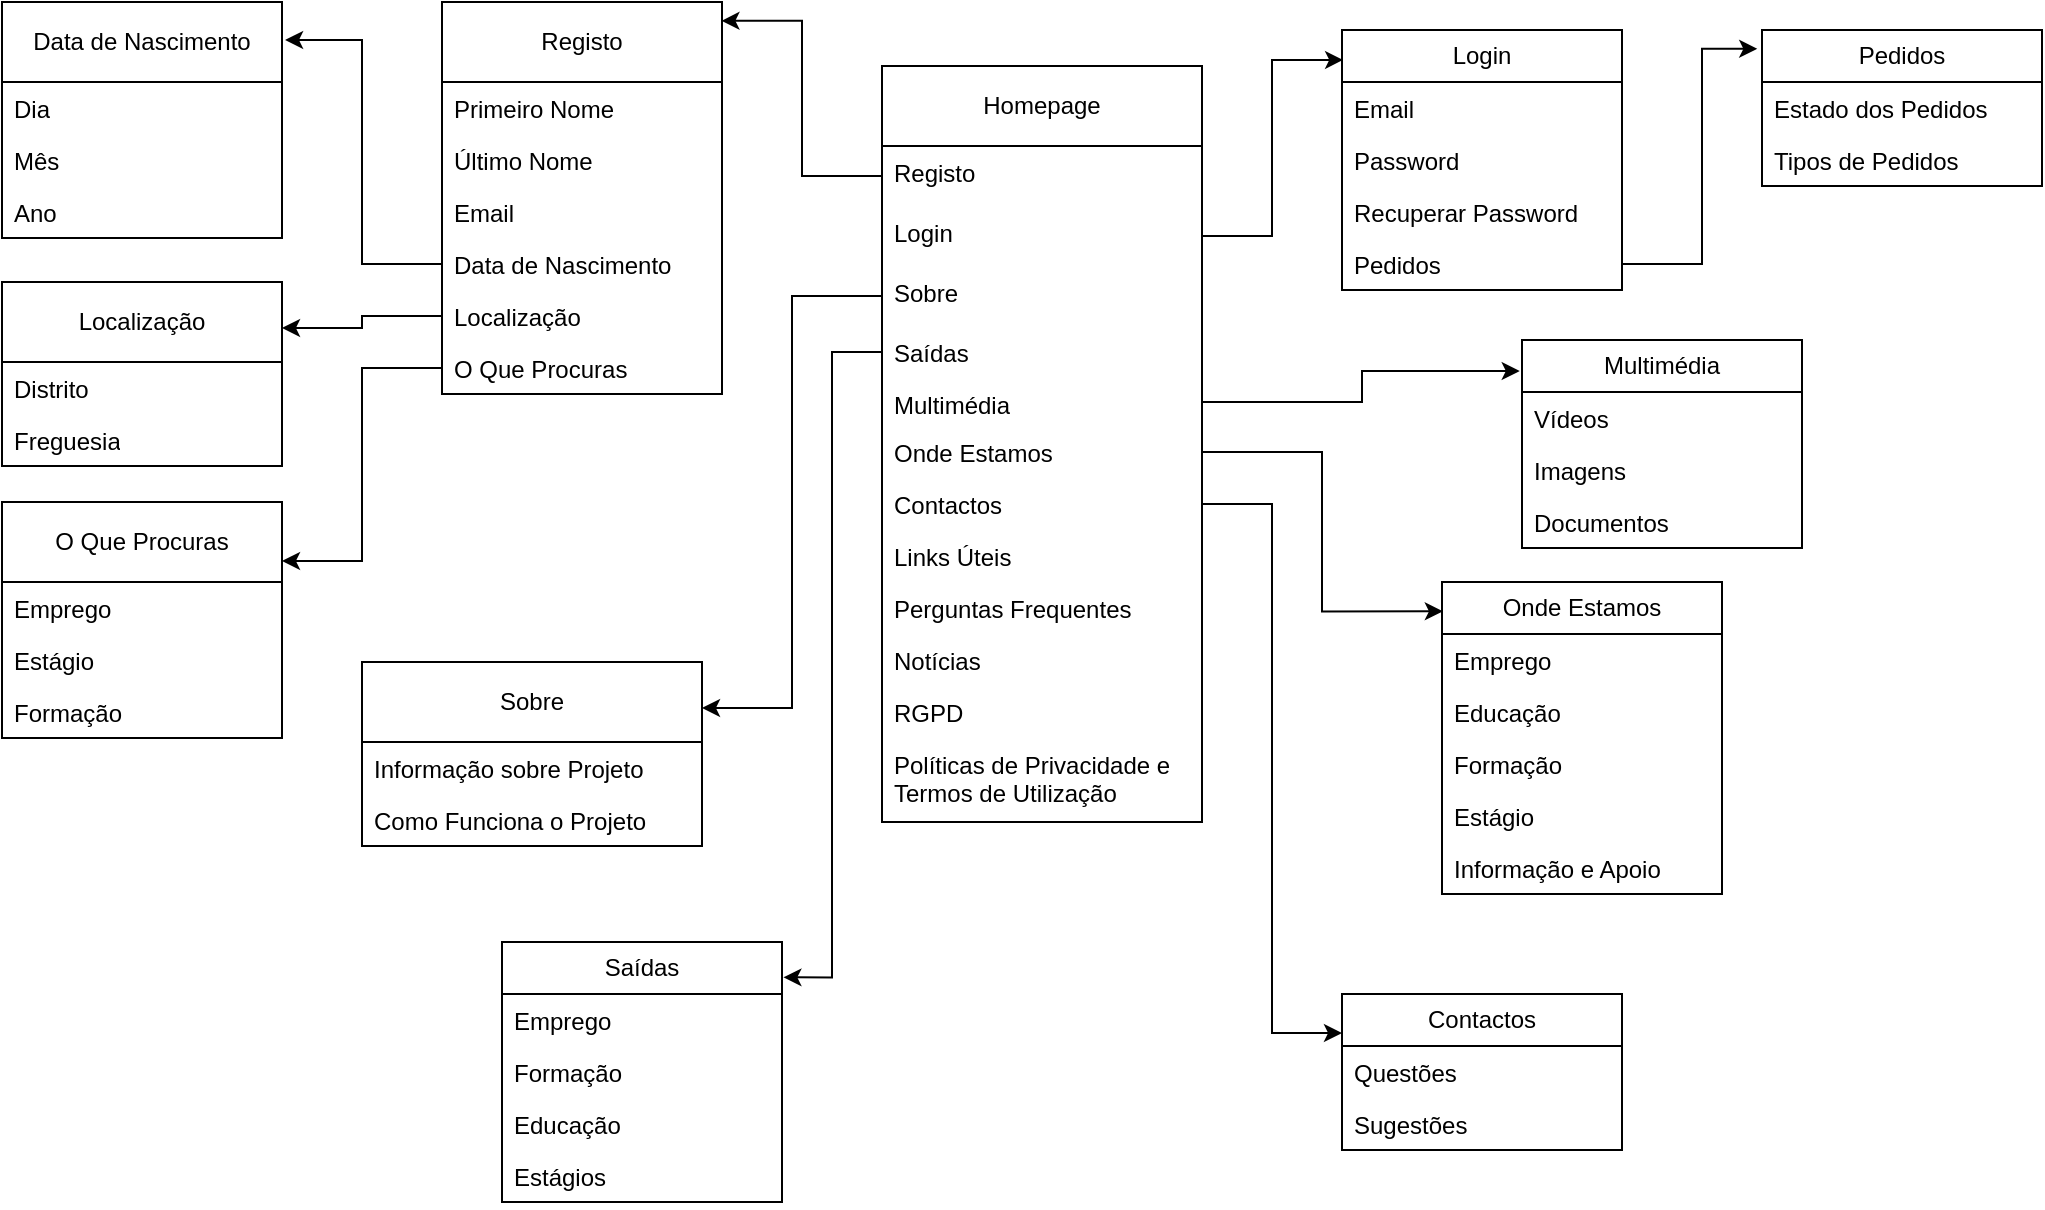 <mxfile version="24.2.2" type="device">
  <diagram id="C5RBs43oDa-KdzZeNtuy" name="Page-1">
    <mxGraphModel dx="1196" dy="687" grid="1" gridSize="10" guides="1" tooltips="1" connect="1" arrows="1" fold="1" page="1" pageScale="1" pageWidth="827" pageHeight="1169" math="0" shadow="0">
      <root>
        <mxCell id="WIyWlLk6GJQsqaUBKTNV-0" />
        <mxCell id="WIyWlLk6GJQsqaUBKTNV-1" parent="WIyWlLk6GJQsqaUBKTNV-0" />
        <mxCell id="FEOYF0htjdDyU6gz008k-0" value="Homepage" style="swimlane;fontStyle=0;childLayout=stackLayout;horizontal=1;startSize=40;fillColor=none;horizontalStack=0;resizeParent=1;resizeParentMax=0;resizeLast=0;collapsible=1;marginBottom=0;whiteSpace=wrap;html=1;" vertex="1" parent="WIyWlLk6GJQsqaUBKTNV-1">
          <mxGeometry x="480" y="72" width="160" height="378" as="geometry" />
        </mxCell>
        <mxCell id="FEOYF0htjdDyU6gz008k-1" value="Registo" style="text;strokeColor=none;fillColor=none;align=left;verticalAlign=top;spacingLeft=4;spacingRight=4;overflow=hidden;rotatable=0;points=[[0,0.5],[1,0.5]];portConstraint=eastwest;whiteSpace=wrap;html=1;" vertex="1" parent="FEOYF0htjdDyU6gz008k-0">
          <mxGeometry y="40" width="160" height="30" as="geometry" />
        </mxCell>
        <mxCell id="FEOYF0htjdDyU6gz008k-2" value="Login" style="text;strokeColor=none;fillColor=none;align=left;verticalAlign=top;spacingLeft=4;spacingRight=4;overflow=hidden;rotatable=0;points=[[0,0.5],[1,0.5]];portConstraint=eastwest;whiteSpace=wrap;html=1;" vertex="1" parent="FEOYF0htjdDyU6gz008k-0">
          <mxGeometry y="70" width="160" height="30" as="geometry" />
        </mxCell>
        <mxCell id="FEOYF0htjdDyU6gz008k-3" value="Sobre" style="text;strokeColor=none;fillColor=none;align=left;verticalAlign=top;spacingLeft=4;spacingRight=4;overflow=hidden;rotatable=0;points=[[0,0.5],[1,0.5]];portConstraint=eastwest;whiteSpace=wrap;html=1;" vertex="1" parent="FEOYF0htjdDyU6gz008k-0">
          <mxGeometry y="100" width="160" height="30" as="geometry" />
        </mxCell>
        <mxCell id="FEOYF0htjdDyU6gz008k-4" value="Saídas" style="text;strokeColor=none;fillColor=none;align=left;verticalAlign=top;spacingLeft=4;spacingRight=4;overflow=hidden;rotatable=0;points=[[0,0.5],[1,0.5]];portConstraint=eastwest;whiteSpace=wrap;html=1;" vertex="1" parent="FEOYF0htjdDyU6gz008k-0">
          <mxGeometry y="130" width="160" height="26" as="geometry" />
        </mxCell>
        <mxCell id="FEOYF0htjdDyU6gz008k-5" value="Multimédia" style="text;strokeColor=none;fillColor=none;align=left;verticalAlign=top;spacingLeft=4;spacingRight=4;overflow=hidden;rotatable=0;points=[[0,0.5],[1,0.5]];portConstraint=eastwest;whiteSpace=wrap;html=1;" vertex="1" parent="FEOYF0htjdDyU6gz008k-0">
          <mxGeometry y="156" width="160" height="24" as="geometry" />
        </mxCell>
        <mxCell id="FEOYF0htjdDyU6gz008k-6" value="Onde Estamos" style="text;strokeColor=none;fillColor=none;align=left;verticalAlign=top;spacingLeft=4;spacingRight=4;overflow=hidden;rotatable=0;points=[[0,0.5],[1,0.5]];portConstraint=eastwest;whiteSpace=wrap;html=1;" vertex="1" parent="FEOYF0htjdDyU6gz008k-0">
          <mxGeometry y="180" width="160" height="26" as="geometry" />
        </mxCell>
        <mxCell id="FEOYF0htjdDyU6gz008k-7" value="Contactos" style="text;strokeColor=none;fillColor=none;align=left;verticalAlign=top;spacingLeft=4;spacingRight=4;overflow=hidden;rotatable=0;points=[[0,0.5],[1,0.5]];portConstraint=eastwest;whiteSpace=wrap;html=1;" vertex="1" parent="FEOYF0htjdDyU6gz008k-0">
          <mxGeometry y="206" width="160" height="26" as="geometry" />
        </mxCell>
        <mxCell id="FEOYF0htjdDyU6gz008k-9" value="Links Úteis" style="text;strokeColor=none;fillColor=none;align=left;verticalAlign=top;spacingLeft=4;spacingRight=4;overflow=hidden;rotatable=0;points=[[0,0.5],[1,0.5]];portConstraint=eastwest;whiteSpace=wrap;html=1;" vertex="1" parent="FEOYF0htjdDyU6gz008k-0">
          <mxGeometry y="232" width="160" height="26" as="geometry" />
        </mxCell>
        <mxCell id="FEOYF0htjdDyU6gz008k-10" value="Perguntas Frequentes" style="text;strokeColor=none;fillColor=none;align=left;verticalAlign=top;spacingLeft=4;spacingRight=4;overflow=hidden;rotatable=0;points=[[0,0.5],[1,0.5]];portConstraint=eastwest;whiteSpace=wrap;html=1;" vertex="1" parent="FEOYF0htjdDyU6gz008k-0">
          <mxGeometry y="258" width="160" height="26" as="geometry" />
        </mxCell>
        <mxCell id="FEOYF0htjdDyU6gz008k-8" value="Notícias" style="text;strokeColor=none;fillColor=none;align=left;verticalAlign=top;spacingLeft=4;spacingRight=4;overflow=hidden;rotatable=0;points=[[0,0.5],[1,0.5]];portConstraint=eastwest;whiteSpace=wrap;html=1;" vertex="1" parent="FEOYF0htjdDyU6gz008k-0">
          <mxGeometry y="284" width="160" height="26" as="geometry" />
        </mxCell>
        <mxCell id="FEOYF0htjdDyU6gz008k-11" value="RGPD" style="text;strokeColor=none;fillColor=none;align=left;verticalAlign=top;spacingLeft=4;spacingRight=4;overflow=hidden;rotatable=0;points=[[0,0.5],[1,0.5]];portConstraint=eastwest;whiteSpace=wrap;html=1;" vertex="1" parent="FEOYF0htjdDyU6gz008k-0">
          <mxGeometry y="310" width="160" height="26" as="geometry" />
        </mxCell>
        <mxCell id="FEOYF0htjdDyU6gz008k-12" value="Políticas de Privacidade e Termos de Utilização" style="text;strokeColor=none;fillColor=none;align=left;verticalAlign=top;spacingLeft=4;spacingRight=4;overflow=hidden;rotatable=0;points=[[0,0.5],[1,0.5]];portConstraint=eastwest;whiteSpace=wrap;html=1;" vertex="1" parent="FEOYF0htjdDyU6gz008k-0">
          <mxGeometry y="336" width="160" height="42" as="geometry" />
        </mxCell>
        <mxCell id="FEOYF0htjdDyU6gz008k-13" value="Registo" style="swimlane;fontStyle=0;childLayout=stackLayout;horizontal=1;startSize=40;fillColor=none;horizontalStack=0;resizeParent=1;resizeParentMax=0;resizeLast=0;collapsible=1;marginBottom=0;whiteSpace=wrap;html=1;" vertex="1" parent="WIyWlLk6GJQsqaUBKTNV-1">
          <mxGeometry x="260" y="40" width="140" height="196" as="geometry" />
        </mxCell>
        <mxCell id="FEOYF0htjdDyU6gz008k-14" value="Primeiro Nome" style="text;strokeColor=none;fillColor=none;align=left;verticalAlign=top;spacingLeft=4;spacingRight=4;overflow=hidden;rotatable=0;points=[[0,0.5],[1,0.5]];portConstraint=eastwest;whiteSpace=wrap;html=1;" vertex="1" parent="FEOYF0htjdDyU6gz008k-13">
          <mxGeometry y="40" width="140" height="26" as="geometry" />
        </mxCell>
        <mxCell id="FEOYF0htjdDyU6gz008k-15" value="Último Nome&lt;span style=&quot;white-space: pre;&quot;&gt;&#x9;&lt;/span&gt;" style="text;strokeColor=none;fillColor=none;align=left;verticalAlign=top;spacingLeft=4;spacingRight=4;overflow=hidden;rotatable=0;points=[[0,0.5],[1,0.5]];portConstraint=eastwest;whiteSpace=wrap;html=1;" vertex="1" parent="FEOYF0htjdDyU6gz008k-13">
          <mxGeometry y="66" width="140" height="26" as="geometry" />
        </mxCell>
        <mxCell id="FEOYF0htjdDyU6gz008k-16" value="Email" style="text;strokeColor=none;fillColor=none;align=left;verticalAlign=top;spacingLeft=4;spacingRight=4;overflow=hidden;rotatable=0;points=[[0,0.5],[1,0.5]];portConstraint=eastwest;whiteSpace=wrap;html=1;" vertex="1" parent="FEOYF0htjdDyU6gz008k-13">
          <mxGeometry y="92" width="140" height="26" as="geometry" />
        </mxCell>
        <mxCell id="FEOYF0htjdDyU6gz008k-28" value="Data de Nascimento" style="text;strokeColor=none;fillColor=none;align=left;verticalAlign=top;spacingLeft=4;spacingRight=4;overflow=hidden;rotatable=0;points=[[0,0.5],[1,0.5]];portConstraint=eastwest;whiteSpace=wrap;html=1;" vertex="1" parent="FEOYF0htjdDyU6gz008k-13">
          <mxGeometry y="118" width="140" height="26" as="geometry" />
        </mxCell>
        <mxCell id="FEOYF0htjdDyU6gz008k-18" value="Localização" style="text;strokeColor=none;fillColor=none;align=left;verticalAlign=top;spacingLeft=4;spacingRight=4;overflow=hidden;rotatable=0;points=[[0,0.5],[1,0.5]];portConstraint=eastwest;whiteSpace=wrap;html=1;" vertex="1" parent="FEOYF0htjdDyU6gz008k-13">
          <mxGeometry y="144" width="140" height="26" as="geometry" />
        </mxCell>
        <mxCell id="FEOYF0htjdDyU6gz008k-19" value="O Que Procuras" style="text;strokeColor=none;fillColor=none;align=left;verticalAlign=top;spacingLeft=4;spacingRight=4;overflow=hidden;rotatable=0;points=[[0,0.5],[1,0.5]];portConstraint=eastwest;whiteSpace=wrap;html=1;" vertex="1" parent="FEOYF0htjdDyU6gz008k-13">
          <mxGeometry y="170" width="140" height="26" as="geometry" />
        </mxCell>
        <mxCell id="FEOYF0htjdDyU6gz008k-20" value="Localização" style="swimlane;fontStyle=0;childLayout=stackLayout;horizontal=1;startSize=40;fillColor=none;horizontalStack=0;resizeParent=1;resizeParentMax=0;resizeLast=0;collapsible=1;marginBottom=0;whiteSpace=wrap;html=1;" vertex="1" parent="WIyWlLk6GJQsqaUBKTNV-1">
          <mxGeometry x="40" y="180" width="140" height="92" as="geometry" />
        </mxCell>
        <mxCell id="FEOYF0htjdDyU6gz008k-21" value="Distrito" style="text;strokeColor=none;fillColor=none;align=left;verticalAlign=top;spacingLeft=4;spacingRight=4;overflow=hidden;rotatable=0;points=[[0,0.5],[1,0.5]];portConstraint=eastwest;whiteSpace=wrap;html=1;" vertex="1" parent="FEOYF0htjdDyU6gz008k-20">
          <mxGeometry y="40" width="140" height="26" as="geometry" />
        </mxCell>
        <mxCell id="FEOYF0htjdDyU6gz008k-22" value="Freguesia" style="text;strokeColor=none;fillColor=none;align=left;verticalAlign=top;spacingLeft=4;spacingRight=4;overflow=hidden;rotatable=0;points=[[0,0.5],[1,0.5]];portConstraint=eastwest;whiteSpace=wrap;html=1;" vertex="1" parent="FEOYF0htjdDyU6gz008k-20">
          <mxGeometry y="66" width="140" height="26" as="geometry" />
        </mxCell>
        <mxCell id="FEOYF0htjdDyU6gz008k-24" value="O Que Procuras" style="swimlane;fontStyle=0;childLayout=stackLayout;horizontal=1;startSize=40;fillColor=none;horizontalStack=0;resizeParent=1;resizeParentMax=0;resizeLast=0;collapsible=1;marginBottom=0;whiteSpace=wrap;html=1;" vertex="1" parent="WIyWlLk6GJQsqaUBKTNV-1">
          <mxGeometry x="40" y="290" width="140" height="118" as="geometry" />
        </mxCell>
        <mxCell id="FEOYF0htjdDyU6gz008k-25" value="Emprego" style="text;strokeColor=none;fillColor=none;align=left;verticalAlign=top;spacingLeft=4;spacingRight=4;overflow=hidden;rotatable=0;points=[[0,0.5],[1,0.5]];portConstraint=eastwest;whiteSpace=wrap;html=1;" vertex="1" parent="FEOYF0htjdDyU6gz008k-24">
          <mxGeometry y="40" width="140" height="26" as="geometry" />
        </mxCell>
        <mxCell id="FEOYF0htjdDyU6gz008k-26" value="Estágio" style="text;strokeColor=none;fillColor=none;align=left;verticalAlign=top;spacingLeft=4;spacingRight=4;overflow=hidden;rotatable=0;points=[[0,0.5],[1,0.5]];portConstraint=eastwest;whiteSpace=wrap;html=1;" vertex="1" parent="FEOYF0htjdDyU6gz008k-24">
          <mxGeometry y="66" width="140" height="26" as="geometry" />
        </mxCell>
        <mxCell id="FEOYF0htjdDyU6gz008k-27" value="Formação" style="text;strokeColor=none;fillColor=none;align=left;verticalAlign=top;spacingLeft=4;spacingRight=4;overflow=hidden;rotatable=0;points=[[0,0.5],[1,0.5]];portConstraint=eastwest;whiteSpace=wrap;html=1;" vertex="1" parent="FEOYF0htjdDyU6gz008k-24">
          <mxGeometry y="92" width="140" height="26" as="geometry" />
        </mxCell>
        <mxCell id="FEOYF0htjdDyU6gz008k-29" value="Data de Nascimento" style="swimlane;fontStyle=0;childLayout=stackLayout;horizontal=1;startSize=40;fillColor=none;horizontalStack=0;resizeParent=1;resizeParentMax=0;resizeLast=0;collapsible=1;marginBottom=0;whiteSpace=wrap;html=1;" vertex="1" parent="WIyWlLk6GJQsqaUBKTNV-1">
          <mxGeometry x="40" y="40" width="140" height="118" as="geometry" />
        </mxCell>
        <mxCell id="FEOYF0htjdDyU6gz008k-30" value="Dia" style="text;strokeColor=none;fillColor=none;align=left;verticalAlign=top;spacingLeft=4;spacingRight=4;overflow=hidden;rotatable=0;points=[[0,0.5],[1,0.5]];portConstraint=eastwest;whiteSpace=wrap;html=1;" vertex="1" parent="FEOYF0htjdDyU6gz008k-29">
          <mxGeometry y="40" width="140" height="26" as="geometry" />
        </mxCell>
        <mxCell id="FEOYF0htjdDyU6gz008k-31" value="Mês" style="text;strokeColor=none;fillColor=none;align=left;verticalAlign=top;spacingLeft=4;spacingRight=4;overflow=hidden;rotatable=0;points=[[0,0.5],[1,0.5]];portConstraint=eastwest;whiteSpace=wrap;html=1;" vertex="1" parent="FEOYF0htjdDyU6gz008k-29">
          <mxGeometry y="66" width="140" height="26" as="geometry" />
        </mxCell>
        <mxCell id="FEOYF0htjdDyU6gz008k-32" value="Ano" style="text;strokeColor=none;fillColor=none;align=left;verticalAlign=top;spacingLeft=4;spacingRight=4;overflow=hidden;rotatable=0;points=[[0,0.5],[1,0.5]];portConstraint=eastwest;whiteSpace=wrap;html=1;" vertex="1" parent="FEOYF0htjdDyU6gz008k-29">
          <mxGeometry y="92" width="140" height="26" as="geometry" />
        </mxCell>
        <mxCell id="FEOYF0htjdDyU6gz008k-33" value="Login" style="swimlane;fontStyle=0;childLayout=stackLayout;horizontal=1;startSize=26;fillColor=none;horizontalStack=0;resizeParent=1;resizeParentMax=0;resizeLast=0;collapsible=1;marginBottom=0;whiteSpace=wrap;html=1;" vertex="1" parent="WIyWlLk6GJQsqaUBKTNV-1">
          <mxGeometry x="710" y="54" width="140" height="130" as="geometry" />
        </mxCell>
        <mxCell id="FEOYF0htjdDyU6gz008k-34" value="Email" style="text;strokeColor=none;fillColor=none;align=left;verticalAlign=top;spacingLeft=4;spacingRight=4;overflow=hidden;rotatable=0;points=[[0,0.5],[1,0.5]];portConstraint=eastwest;whiteSpace=wrap;html=1;" vertex="1" parent="FEOYF0htjdDyU6gz008k-33">
          <mxGeometry y="26" width="140" height="26" as="geometry" />
        </mxCell>
        <mxCell id="FEOYF0htjdDyU6gz008k-50" value="Password" style="text;strokeColor=none;fillColor=none;align=left;verticalAlign=top;spacingLeft=4;spacingRight=4;overflow=hidden;rotatable=0;points=[[0,0.5],[1,0.5]];portConstraint=eastwest;whiteSpace=wrap;html=1;" vertex="1" parent="FEOYF0htjdDyU6gz008k-33">
          <mxGeometry y="52" width="140" height="26" as="geometry" />
        </mxCell>
        <mxCell id="FEOYF0htjdDyU6gz008k-35" value="Recuperar Password" style="text;strokeColor=none;fillColor=none;align=left;verticalAlign=top;spacingLeft=4;spacingRight=4;overflow=hidden;rotatable=0;points=[[0,0.5],[1,0.5]];portConstraint=eastwest;whiteSpace=wrap;html=1;" vertex="1" parent="FEOYF0htjdDyU6gz008k-33">
          <mxGeometry y="78" width="140" height="26" as="geometry" />
        </mxCell>
        <mxCell id="FEOYF0htjdDyU6gz008k-36" value="Pedidos" style="text;strokeColor=none;fillColor=none;align=left;verticalAlign=top;spacingLeft=4;spacingRight=4;overflow=hidden;rotatable=0;points=[[0,0.5],[1,0.5]];portConstraint=eastwest;whiteSpace=wrap;html=1;" vertex="1" parent="FEOYF0htjdDyU6gz008k-33">
          <mxGeometry y="104" width="140" height="26" as="geometry" />
        </mxCell>
        <mxCell id="FEOYF0htjdDyU6gz008k-42" value="Sobre" style="swimlane;fontStyle=0;childLayout=stackLayout;horizontal=1;startSize=40;fillColor=none;horizontalStack=0;resizeParent=1;resizeParentMax=0;resizeLast=0;collapsible=1;marginBottom=0;whiteSpace=wrap;html=1;" vertex="1" parent="WIyWlLk6GJQsqaUBKTNV-1">
          <mxGeometry x="220" y="370" width="170" height="92" as="geometry" />
        </mxCell>
        <mxCell id="FEOYF0htjdDyU6gz008k-43" value="Informação sobre Projeto" style="text;strokeColor=none;fillColor=none;align=left;verticalAlign=top;spacingLeft=4;spacingRight=4;overflow=hidden;rotatable=0;points=[[0,0.5],[1,0.5]];portConstraint=eastwest;whiteSpace=wrap;html=1;" vertex="1" parent="FEOYF0htjdDyU6gz008k-42">
          <mxGeometry y="40" width="170" height="26" as="geometry" />
        </mxCell>
        <mxCell id="FEOYF0htjdDyU6gz008k-44" value="Como Funciona o Projeto" style="text;strokeColor=none;fillColor=none;align=left;verticalAlign=top;spacingLeft=4;spacingRight=4;overflow=hidden;rotatable=0;points=[[0,0.5],[1,0.5]];portConstraint=eastwest;whiteSpace=wrap;html=1;" vertex="1" parent="FEOYF0htjdDyU6gz008k-42">
          <mxGeometry y="66" width="170" height="26" as="geometry" />
        </mxCell>
        <mxCell id="FEOYF0htjdDyU6gz008k-46" value="Saídas" style="swimlane;fontStyle=0;childLayout=stackLayout;horizontal=1;startSize=26;fillColor=none;horizontalStack=0;resizeParent=1;resizeParentMax=0;resizeLast=0;collapsible=1;marginBottom=0;whiteSpace=wrap;html=1;" vertex="1" parent="WIyWlLk6GJQsqaUBKTNV-1">
          <mxGeometry x="290" y="510" width="140" height="130" as="geometry" />
        </mxCell>
        <mxCell id="FEOYF0htjdDyU6gz008k-47" value="Emprego" style="text;strokeColor=none;fillColor=none;align=left;verticalAlign=top;spacingLeft=4;spacingRight=4;overflow=hidden;rotatable=0;points=[[0,0.5],[1,0.5]];portConstraint=eastwest;whiteSpace=wrap;html=1;" vertex="1" parent="FEOYF0htjdDyU6gz008k-46">
          <mxGeometry y="26" width="140" height="26" as="geometry" />
        </mxCell>
        <mxCell id="FEOYF0htjdDyU6gz008k-48" value="Formação" style="text;strokeColor=none;fillColor=none;align=left;verticalAlign=top;spacingLeft=4;spacingRight=4;overflow=hidden;rotatable=0;points=[[0,0.5],[1,0.5]];portConstraint=eastwest;whiteSpace=wrap;html=1;" vertex="1" parent="FEOYF0htjdDyU6gz008k-46">
          <mxGeometry y="52" width="140" height="26" as="geometry" />
        </mxCell>
        <mxCell id="FEOYF0htjdDyU6gz008k-49" value="Educação" style="text;strokeColor=none;fillColor=none;align=left;verticalAlign=top;spacingLeft=4;spacingRight=4;overflow=hidden;rotatable=0;points=[[0,0.5],[1,0.5]];portConstraint=eastwest;whiteSpace=wrap;html=1;" vertex="1" parent="FEOYF0htjdDyU6gz008k-46">
          <mxGeometry y="78" width="140" height="26" as="geometry" />
        </mxCell>
        <mxCell id="FEOYF0htjdDyU6gz008k-51" value="Estágios" style="text;strokeColor=none;fillColor=none;align=left;verticalAlign=top;spacingLeft=4;spacingRight=4;overflow=hidden;rotatable=0;points=[[0,0.5],[1,0.5]];portConstraint=eastwest;whiteSpace=wrap;html=1;" vertex="1" parent="FEOYF0htjdDyU6gz008k-46">
          <mxGeometry y="104" width="140" height="26" as="geometry" />
        </mxCell>
        <mxCell id="FEOYF0htjdDyU6gz008k-38" value="Pedidos" style="swimlane;fontStyle=0;childLayout=stackLayout;horizontal=1;startSize=26;fillColor=none;horizontalStack=0;resizeParent=1;resizeParentMax=0;resizeLast=0;collapsible=1;marginBottom=0;whiteSpace=wrap;html=1;" vertex="1" parent="WIyWlLk6GJQsqaUBKTNV-1">
          <mxGeometry x="920" y="54" width="140" height="78" as="geometry" />
        </mxCell>
        <mxCell id="FEOYF0htjdDyU6gz008k-39" value="Estado dos Pedidos" style="text;strokeColor=none;fillColor=none;align=left;verticalAlign=top;spacingLeft=4;spacingRight=4;overflow=hidden;rotatable=0;points=[[0,0.5],[1,0.5]];portConstraint=eastwest;whiteSpace=wrap;html=1;" vertex="1" parent="FEOYF0htjdDyU6gz008k-38">
          <mxGeometry y="26" width="140" height="26" as="geometry" />
        </mxCell>
        <mxCell id="FEOYF0htjdDyU6gz008k-40" value="Tipos de Pedidos" style="text;strokeColor=none;fillColor=none;align=left;verticalAlign=top;spacingLeft=4;spacingRight=4;overflow=hidden;rotatable=0;points=[[0,0.5],[1,0.5]];portConstraint=eastwest;whiteSpace=wrap;html=1;" vertex="1" parent="FEOYF0htjdDyU6gz008k-38">
          <mxGeometry y="52" width="140" height="26" as="geometry" />
        </mxCell>
        <mxCell id="FEOYF0htjdDyU6gz008k-68" value="Contactos" style="swimlane;fontStyle=0;childLayout=stackLayout;horizontal=1;startSize=26;fillColor=none;horizontalStack=0;resizeParent=1;resizeParentMax=0;resizeLast=0;collapsible=1;marginBottom=0;whiteSpace=wrap;html=1;" vertex="1" parent="WIyWlLk6GJQsqaUBKTNV-1">
          <mxGeometry x="710" y="536" width="140" height="78" as="geometry" />
        </mxCell>
        <mxCell id="FEOYF0htjdDyU6gz008k-69" value="Questões" style="text;strokeColor=none;fillColor=none;align=left;verticalAlign=top;spacingLeft=4;spacingRight=4;overflow=hidden;rotatable=0;points=[[0,0.5],[1,0.5]];portConstraint=eastwest;whiteSpace=wrap;html=1;" vertex="1" parent="FEOYF0htjdDyU6gz008k-68">
          <mxGeometry y="26" width="140" height="26" as="geometry" />
        </mxCell>
        <mxCell id="FEOYF0htjdDyU6gz008k-70" value="Sugestões" style="text;strokeColor=none;fillColor=none;align=left;verticalAlign=top;spacingLeft=4;spacingRight=4;overflow=hidden;rotatable=0;points=[[0,0.5],[1,0.5]];portConstraint=eastwest;whiteSpace=wrap;html=1;" vertex="1" parent="FEOYF0htjdDyU6gz008k-68">
          <mxGeometry y="52" width="140" height="26" as="geometry" />
        </mxCell>
        <mxCell id="FEOYF0htjdDyU6gz008k-76" value="Multimédia" style="swimlane;fontStyle=0;childLayout=stackLayout;horizontal=1;startSize=26;fillColor=none;horizontalStack=0;resizeParent=1;resizeParentMax=0;resizeLast=0;collapsible=1;marginBottom=0;whiteSpace=wrap;html=1;" vertex="1" parent="WIyWlLk6GJQsqaUBKTNV-1">
          <mxGeometry x="800" y="209" width="140" height="104" as="geometry" />
        </mxCell>
        <mxCell id="FEOYF0htjdDyU6gz008k-78" value="Vídeos" style="text;strokeColor=none;fillColor=none;align=left;verticalAlign=top;spacingLeft=4;spacingRight=4;overflow=hidden;rotatable=0;points=[[0,0.5],[1,0.5]];portConstraint=eastwest;whiteSpace=wrap;html=1;" vertex="1" parent="FEOYF0htjdDyU6gz008k-76">
          <mxGeometry y="26" width="140" height="26" as="geometry" />
        </mxCell>
        <mxCell id="FEOYF0htjdDyU6gz008k-77" value="Imagens" style="text;strokeColor=none;fillColor=none;align=left;verticalAlign=top;spacingLeft=4;spacingRight=4;overflow=hidden;rotatable=0;points=[[0,0.5],[1,0.5]];portConstraint=eastwest;whiteSpace=wrap;html=1;" vertex="1" parent="FEOYF0htjdDyU6gz008k-76">
          <mxGeometry y="52" width="140" height="26" as="geometry" />
        </mxCell>
        <mxCell id="FEOYF0htjdDyU6gz008k-79" value="Documentos" style="text;strokeColor=none;fillColor=none;align=left;verticalAlign=top;spacingLeft=4;spacingRight=4;overflow=hidden;rotatable=0;points=[[0,0.5],[1,0.5]];portConstraint=eastwest;whiteSpace=wrap;html=1;" vertex="1" parent="FEOYF0htjdDyU6gz008k-76">
          <mxGeometry y="78" width="140" height="26" as="geometry" />
        </mxCell>
        <mxCell id="FEOYF0htjdDyU6gz008k-80" value="Onde Estamos" style="swimlane;fontStyle=0;childLayout=stackLayout;horizontal=1;startSize=26;fillColor=none;horizontalStack=0;resizeParent=1;resizeParentMax=0;resizeLast=0;collapsible=1;marginBottom=0;whiteSpace=wrap;html=1;" vertex="1" parent="WIyWlLk6GJQsqaUBKTNV-1">
          <mxGeometry x="760" y="330" width="140" height="156" as="geometry" />
        </mxCell>
        <mxCell id="FEOYF0htjdDyU6gz008k-81" value="Emprego" style="text;strokeColor=none;fillColor=none;align=left;verticalAlign=top;spacingLeft=4;spacingRight=4;overflow=hidden;rotatable=0;points=[[0,0.5],[1,0.5]];portConstraint=eastwest;whiteSpace=wrap;html=1;" vertex="1" parent="FEOYF0htjdDyU6gz008k-80">
          <mxGeometry y="26" width="140" height="26" as="geometry" />
        </mxCell>
        <mxCell id="FEOYF0htjdDyU6gz008k-82" value="Educação" style="text;strokeColor=none;fillColor=none;align=left;verticalAlign=top;spacingLeft=4;spacingRight=4;overflow=hidden;rotatable=0;points=[[0,0.5],[1,0.5]];portConstraint=eastwest;whiteSpace=wrap;html=1;" vertex="1" parent="FEOYF0htjdDyU6gz008k-80">
          <mxGeometry y="52" width="140" height="26" as="geometry" />
        </mxCell>
        <mxCell id="FEOYF0htjdDyU6gz008k-83" value="Formação" style="text;strokeColor=none;fillColor=none;align=left;verticalAlign=top;spacingLeft=4;spacingRight=4;overflow=hidden;rotatable=0;points=[[0,0.5],[1,0.5]];portConstraint=eastwest;whiteSpace=wrap;html=1;" vertex="1" parent="FEOYF0htjdDyU6gz008k-80">
          <mxGeometry y="78" width="140" height="26" as="geometry" />
        </mxCell>
        <mxCell id="FEOYF0htjdDyU6gz008k-84" value="Estágio" style="text;strokeColor=none;fillColor=none;align=left;verticalAlign=top;spacingLeft=4;spacingRight=4;overflow=hidden;rotatable=0;points=[[0,0.5],[1,0.5]];portConstraint=eastwest;whiteSpace=wrap;html=1;" vertex="1" parent="FEOYF0htjdDyU6gz008k-80">
          <mxGeometry y="104" width="140" height="26" as="geometry" />
        </mxCell>
        <mxCell id="FEOYF0htjdDyU6gz008k-85" value="Informação e Apoio" style="text;strokeColor=none;fillColor=none;align=left;verticalAlign=top;spacingLeft=4;spacingRight=4;overflow=hidden;rotatable=0;points=[[0,0.5],[1,0.5]];portConstraint=eastwest;whiteSpace=wrap;html=1;" vertex="1" parent="FEOYF0htjdDyU6gz008k-80">
          <mxGeometry y="130" width="140" height="26" as="geometry" />
        </mxCell>
        <mxCell id="FEOYF0htjdDyU6gz008k-86" style="rounded=0;orthogonalLoop=1;jettySize=auto;html=1;exitX=0;exitY=0.5;exitDx=0;exitDy=0;entryX=0.998;entryY=0.048;entryDx=0;entryDy=0;entryPerimeter=0;edgeStyle=orthogonalEdgeStyle;" edge="1" parent="WIyWlLk6GJQsqaUBKTNV-1" source="FEOYF0htjdDyU6gz008k-1" target="FEOYF0htjdDyU6gz008k-13">
          <mxGeometry relative="1" as="geometry">
            <mxPoint x="360" y="127" as="targetPoint" />
          </mxGeometry>
        </mxCell>
        <mxCell id="FEOYF0htjdDyU6gz008k-88" style="rounded=0;orthogonalLoop=1;jettySize=auto;html=1;exitX=0;exitY=0.5;exitDx=0;exitDy=0;entryX=1.011;entryY=0.161;entryDx=0;entryDy=0;entryPerimeter=0;edgeStyle=orthogonalEdgeStyle;" edge="1" parent="WIyWlLk6GJQsqaUBKTNV-1" source="FEOYF0htjdDyU6gz008k-28" target="FEOYF0htjdDyU6gz008k-29">
          <mxGeometry relative="1" as="geometry" />
        </mxCell>
        <mxCell id="FEOYF0htjdDyU6gz008k-89" style="edgeStyle=orthogonalEdgeStyle;rounded=0;orthogonalLoop=1;jettySize=auto;html=1;exitX=0;exitY=0.5;exitDx=0;exitDy=0;entryX=1;entryY=0.25;entryDx=0;entryDy=0;" edge="1" parent="WIyWlLk6GJQsqaUBKTNV-1" source="FEOYF0htjdDyU6gz008k-18" target="FEOYF0htjdDyU6gz008k-20">
          <mxGeometry relative="1" as="geometry" />
        </mxCell>
        <mxCell id="FEOYF0htjdDyU6gz008k-90" style="edgeStyle=orthogonalEdgeStyle;rounded=0;orthogonalLoop=1;jettySize=auto;html=1;exitX=0;exitY=0.5;exitDx=0;exitDy=0;entryX=1;entryY=0.25;entryDx=0;entryDy=0;" edge="1" parent="WIyWlLk6GJQsqaUBKTNV-1" source="FEOYF0htjdDyU6gz008k-19" target="FEOYF0htjdDyU6gz008k-24">
          <mxGeometry relative="1" as="geometry" />
        </mxCell>
        <mxCell id="FEOYF0htjdDyU6gz008k-92" style="edgeStyle=orthogonalEdgeStyle;rounded=0;orthogonalLoop=1;jettySize=auto;html=1;exitX=1;exitY=0.5;exitDx=0;exitDy=0;entryX=0.004;entryY=0.115;entryDx=0;entryDy=0;entryPerimeter=0;" edge="1" parent="WIyWlLk6GJQsqaUBKTNV-1" source="FEOYF0htjdDyU6gz008k-2" target="FEOYF0htjdDyU6gz008k-33">
          <mxGeometry relative="1" as="geometry" />
        </mxCell>
        <mxCell id="FEOYF0htjdDyU6gz008k-93" style="edgeStyle=orthogonalEdgeStyle;rounded=0;orthogonalLoop=1;jettySize=auto;html=1;exitX=1;exitY=0.5;exitDx=0;exitDy=0;entryX=-0.017;entryY=0.121;entryDx=0;entryDy=0;entryPerimeter=0;" edge="1" parent="WIyWlLk6GJQsqaUBKTNV-1" source="FEOYF0htjdDyU6gz008k-36" target="FEOYF0htjdDyU6gz008k-38">
          <mxGeometry relative="1" as="geometry">
            <mxPoint x="880" y="106" as="targetPoint" />
            <Array as="points">
              <mxPoint x="890" y="171" />
              <mxPoint x="890" y="63" />
            </Array>
          </mxGeometry>
        </mxCell>
        <mxCell id="FEOYF0htjdDyU6gz008k-94" style="edgeStyle=orthogonalEdgeStyle;rounded=0;orthogonalLoop=1;jettySize=auto;html=1;exitX=0;exitY=0.5;exitDx=0;exitDy=0;entryX=1;entryY=0.25;entryDx=0;entryDy=0;" edge="1" parent="WIyWlLk6GJQsqaUBKTNV-1" source="FEOYF0htjdDyU6gz008k-3" target="FEOYF0htjdDyU6gz008k-42">
          <mxGeometry relative="1" as="geometry" />
        </mxCell>
        <mxCell id="FEOYF0htjdDyU6gz008k-95" style="edgeStyle=orthogonalEdgeStyle;rounded=0;orthogonalLoop=1;jettySize=auto;html=1;exitX=0;exitY=0.5;exitDx=0;exitDy=0;entryX=1.005;entryY=0.136;entryDx=0;entryDy=0;entryPerimeter=0;" edge="1" parent="WIyWlLk6GJQsqaUBKTNV-1" source="FEOYF0htjdDyU6gz008k-4" target="FEOYF0htjdDyU6gz008k-46">
          <mxGeometry relative="1" as="geometry" />
        </mxCell>
        <mxCell id="FEOYF0htjdDyU6gz008k-96" style="edgeStyle=orthogonalEdgeStyle;rounded=0;orthogonalLoop=1;jettySize=auto;html=1;exitX=1;exitY=0.5;exitDx=0;exitDy=0;entryX=-0.008;entryY=0.149;entryDx=0;entryDy=0;entryPerimeter=0;" edge="1" parent="WIyWlLk6GJQsqaUBKTNV-1" source="FEOYF0htjdDyU6gz008k-5" target="FEOYF0htjdDyU6gz008k-76">
          <mxGeometry relative="1" as="geometry" />
        </mxCell>
        <mxCell id="FEOYF0htjdDyU6gz008k-97" style="rounded=0;orthogonalLoop=1;jettySize=auto;html=1;exitX=1;exitY=0.5;exitDx=0;exitDy=0;edgeStyle=orthogonalEdgeStyle;entryX=0.003;entryY=0.094;entryDx=0;entryDy=0;entryPerimeter=0;" edge="1" parent="WIyWlLk6GJQsqaUBKTNV-1" source="FEOYF0htjdDyU6gz008k-6" target="FEOYF0htjdDyU6gz008k-80">
          <mxGeometry relative="1" as="geometry">
            <mxPoint x="680" y="380" as="targetPoint" />
          </mxGeometry>
        </mxCell>
        <mxCell id="FEOYF0htjdDyU6gz008k-98" style="edgeStyle=orthogonalEdgeStyle;rounded=0;orthogonalLoop=1;jettySize=auto;html=1;exitX=1;exitY=0.5;exitDx=0;exitDy=0;entryX=0;entryY=0.25;entryDx=0;entryDy=0;" edge="1" parent="WIyWlLk6GJQsqaUBKTNV-1" source="FEOYF0htjdDyU6gz008k-7" target="FEOYF0htjdDyU6gz008k-68">
          <mxGeometry relative="1" as="geometry" />
        </mxCell>
      </root>
    </mxGraphModel>
  </diagram>
</mxfile>
